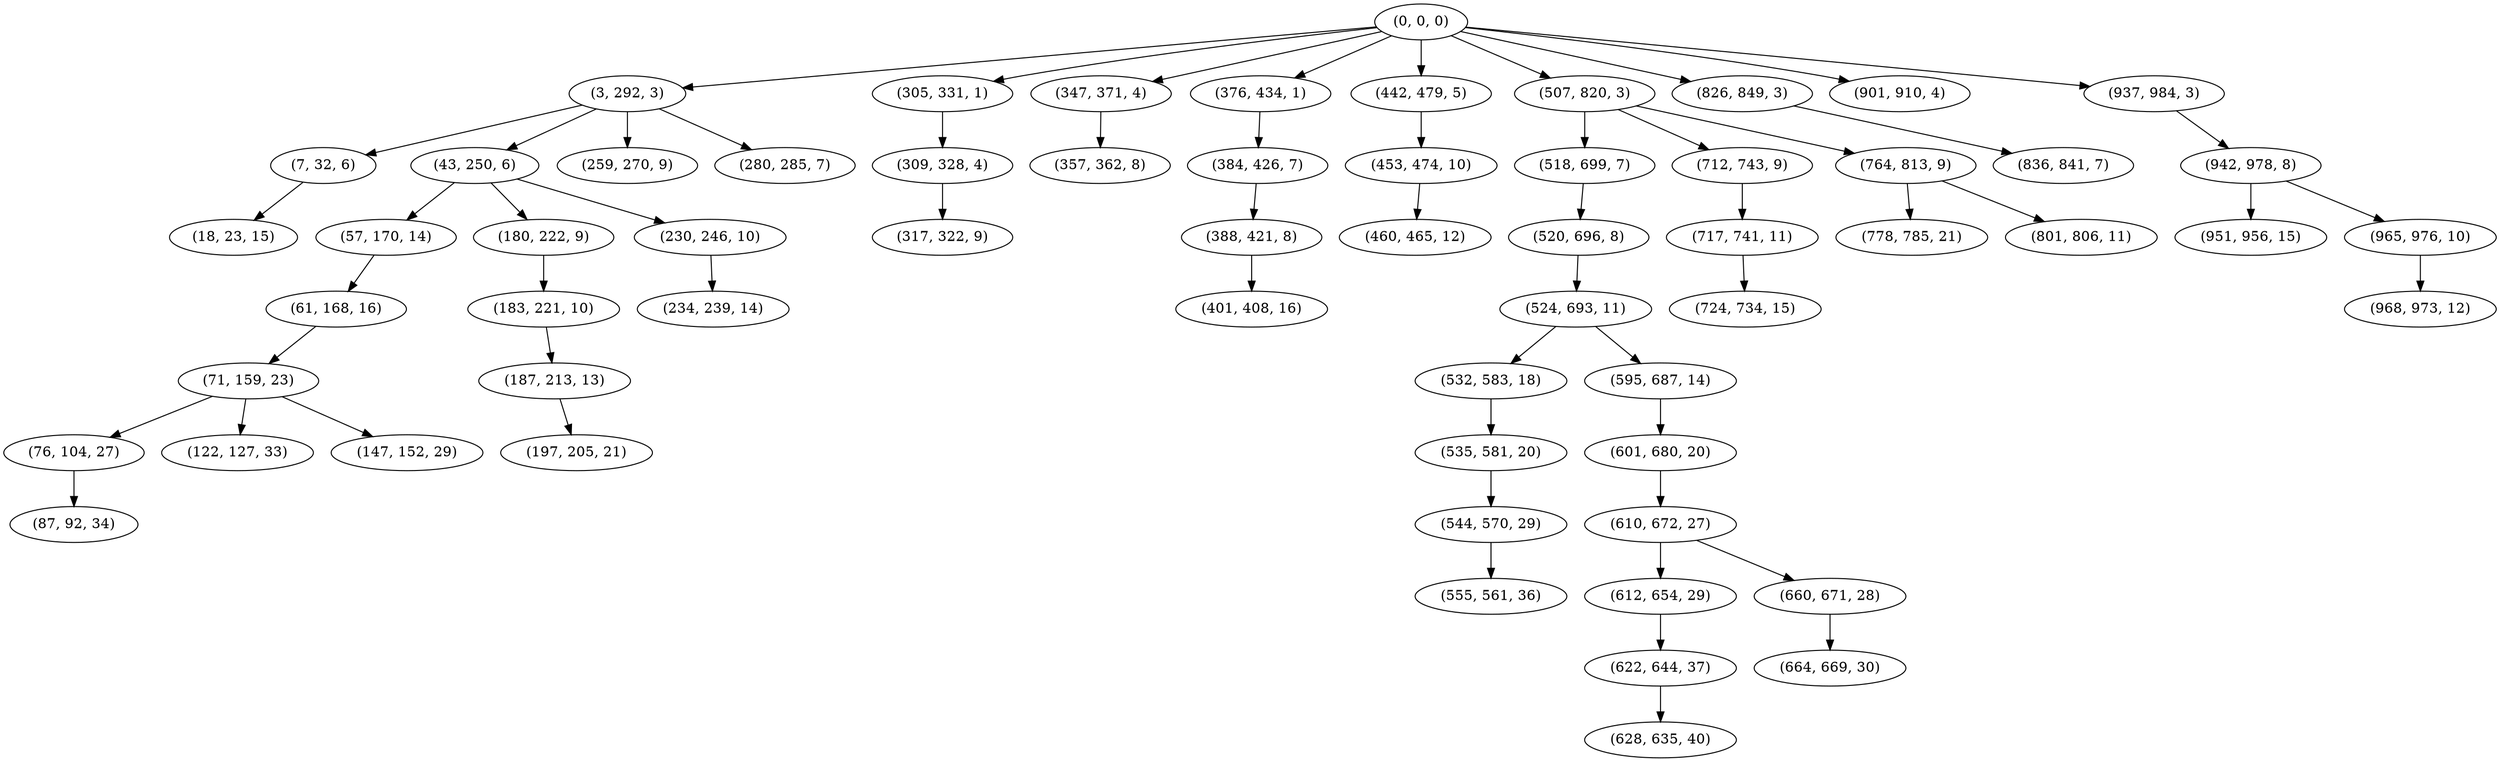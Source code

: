digraph tree {
    "(0, 0, 0)";
    "(3, 292, 3)";
    "(7, 32, 6)";
    "(18, 23, 15)";
    "(43, 250, 6)";
    "(57, 170, 14)";
    "(61, 168, 16)";
    "(71, 159, 23)";
    "(76, 104, 27)";
    "(87, 92, 34)";
    "(122, 127, 33)";
    "(147, 152, 29)";
    "(180, 222, 9)";
    "(183, 221, 10)";
    "(187, 213, 13)";
    "(197, 205, 21)";
    "(230, 246, 10)";
    "(234, 239, 14)";
    "(259, 270, 9)";
    "(280, 285, 7)";
    "(305, 331, 1)";
    "(309, 328, 4)";
    "(317, 322, 9)";
    "(347, 371, 4)";
    "(357, 362, 8)";
    "(376, 434, 1)";
    "(384, 426, 7)";
    "(388, 421, 8)";
    "(401, 408, 16)";
    "(442, 479, 5)";
    "(453, 474, 10)";
    "(460, 465, 12)";
    "(507, 820, 3)";
    "(518, 699, 7)";
    "(520, 696, 8)";
    "(524, 693, 11)";
    "(532, 583, 18)";
    "(535, 581, 20)";
    "(544, 570, 29)";
    "(555, 561, 36)";
    "(595, 687, 14)";
    "(601, 680, 20)";
    "(610, 672, 27)";
    "(612, 654, 29)";
    "(622, 644, 37)";
    "(628, 635, 40)";
    "(660, 671, 28)";
    "(664, 669, 30)";
    "(712, 743, 9)";
    "(717, 741, 11)";
    "(724, 734, 15)";
    "(764, 813, 9)";
    "(778, 785, 21)";
    "(801, 806, 11)";
    "(826, 849, 3)";
    "(836, 841, 7)";
    "(901, 910, 4)";
    "(937, 984, 3)";
    "(942, 978, 8)";
    "(951, 956, 15)";
    "(965, 976, 10)";
    "(968, 973, 12)";
    "(0, 0, 0)" -> "(3, 292, 3)";
    "(0, 0, 0)" -> "(305, 331, 1)";
    "(0, 0, 0)" -> "(347, 371, 4)";
    "(0, 0, 0)" -> "(376, 434, 1)";
    "(0, 0, 0)" -> "(442, 479, 5)";
    "(0, 0, 0)" -> "(507, 820, 3)";
    "(0, 0, 0)" -> "(826, 849, 3)";
    "(0, 0, 0)" -> "(901, 910, 4)";
    "(0, 0, 0)" -> "(937, 984, 3)";
    "(3, 292, 3)" -> "(7, 32, 6)";
    "(3, 292, 3)" -> "(43, 250, 6)";
    "(3, 292, 3)" -> "(259, 270, 9)";
    "(3, 292, 3)" -> "(280, 285, 7)";
    "(7, 32, 6)" -> "(18, 23, 15)";
    "(43, 250, 6)" -> "(57, 170, 14)";
    "(43, 250, 6)" -> "(180, 222, 9)";
    "(43, 250, 6)" -> "(230, 246, 10)";
    "(57, 170, 14)" -> "(61, 168, 16)";
    "(61, 168, 16)" -> "(71, 159, 23)";
    "(71, 159, 23)" -> "(76, 104, 27)";
    "(71, 159, 23)" -> "(122, 127, 33)";
    "(71, 159, 23)" -> "(147, 152, 29)";
    "(76, 104, 27)" -> "(87, 92, 34)";
    "(180, 222, 9)" -> "(183, 221, 10)";
    "(183, 221, 10)" -> "(187, 213, 13)";
    "(187, 213, 13)" -> "(197, 205, 21)";
    "(230, 246, 10)" -> "(234, 239, 14)";
    "(305, 331, 1)" -> "(309, 328, 4)";
    "(309, 328, 4)" -> "(317, 322, 9)";
    "(347, 371, 4)" -> "(357, 362, 8)";
    "(376, 434, 1)" -> "(384, 426, 7)";
    "(384, 426, 7)" -> "(388, 421, 8)";
    "(388, 421, 8)" -> "(401, 408, 16)";
    "(442, 479, 5)" -> "(453, 474, 10)";
    "(453, 474, 10)" -> "(460, 465, 12)";
    "(507, 820, 3)" -> "(518, 699, 7)";
    "(507, 820, 3)" -> "(712, 743, 9)";
    "(507, 820, 3)" -> "(764, 813, 9)";
    "(518, 699, 7)" -> "(520, 696, 8)";
    "(520, 696, 8)" -> "(524, 693, 11)";
    "(524, 693, 11)" -> "(532, 583, 18)";
    "(524, 693, 11)" -> "(595, 687, 14)";
    "(532, 583, 18)" -> "(535, 581, 20)";
    "(535, 581, 20)" -> "(544, 570, 29)";
    "(544, 570, 29)" -> "(555, 561, 36)";
    "(595, 687, 14)" -> "(601, 680, 20)";
    "(601, 680, 20)" -> "(610, 672, 27)";
    "(610, 672, 27)" -> "(612, 654, 29)";
    "(610, 672, 27)" -> "(660, 671, 28)";
    "(612, 654, 29)" -> "(622, 644, 37)";
    "(622, 644, 37)" -> "(628, 635, 40)";
    "(660, 671, 28)" -> "(664, 669, 30)";
    "(712, 743, 9)" -> "(717, 741, 11)";
    "(717, 741, 11)" -> "(724, 734, 15)";
    "(764, 813, 9)" -> "(778, 785, 21)";
    "(764, 813, 9)" -> "(801, 806, 11)";
    "(826, 849, 3)" -> "(836, 841, 7)";
    "(937, 984, 3)" -> "(942, 978, 8)";
    "(942, 978, 8)" -> "(951, 956, 15)";
    "(942, 978, 8)" -> "(965, 976, 10)";
    "(965, 976, 10)" -> "(968, 973, 12)";
}
